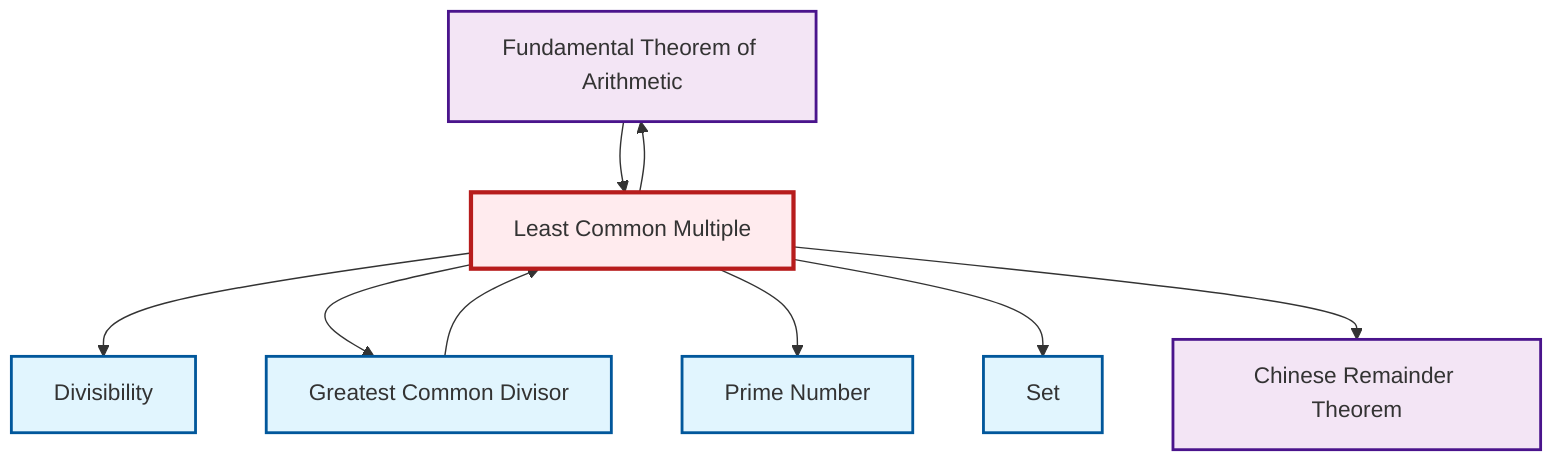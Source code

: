 graph TD
    classDef definition fill:#e1f5fe,stroke:#01579b,stroke-width:2px
    classDef theorem fill:#f3e5f5,stroke:#4a148c,stroke-width:2px
    classDef axiom fill:#fff3e0,stroke:#e65100,stroke-width:2px
    classDef example fill:#e8f5e9,stroke:#1b5e20,stroke-width:2px
    classDef current fill:#ffebee,stroke:#b71c1c,stroke-width:3px
    thm-fundamental-arithmetic["Fundamental Theorem of Arithmetic"]:::theorem
    def-set["Set"]:::definition
    def-gcd["Greatest Common Divisor"]:::definition
    def-divisibility["Divisibility"]:::definition
    thm-chinese-remainder["Chinese Remainder Theorem"]:::theorem
    def-prime["Prime Number"]:::definition
    def-lcm["Least Common Multiple"]:::definition
    def-lcm --> thm-fundamental-arithmetic
    def-lcm --> def-divisibility
    thm-fundamental-arithmetic --> def-lcm
    def-gcd --> def-lcm
    def-lcm --> def-gcd
    def-lcm --> def-prime
    def-lcm --> def-set
    def-lcm --> thm-chinese-remainder
    class def-lcm current